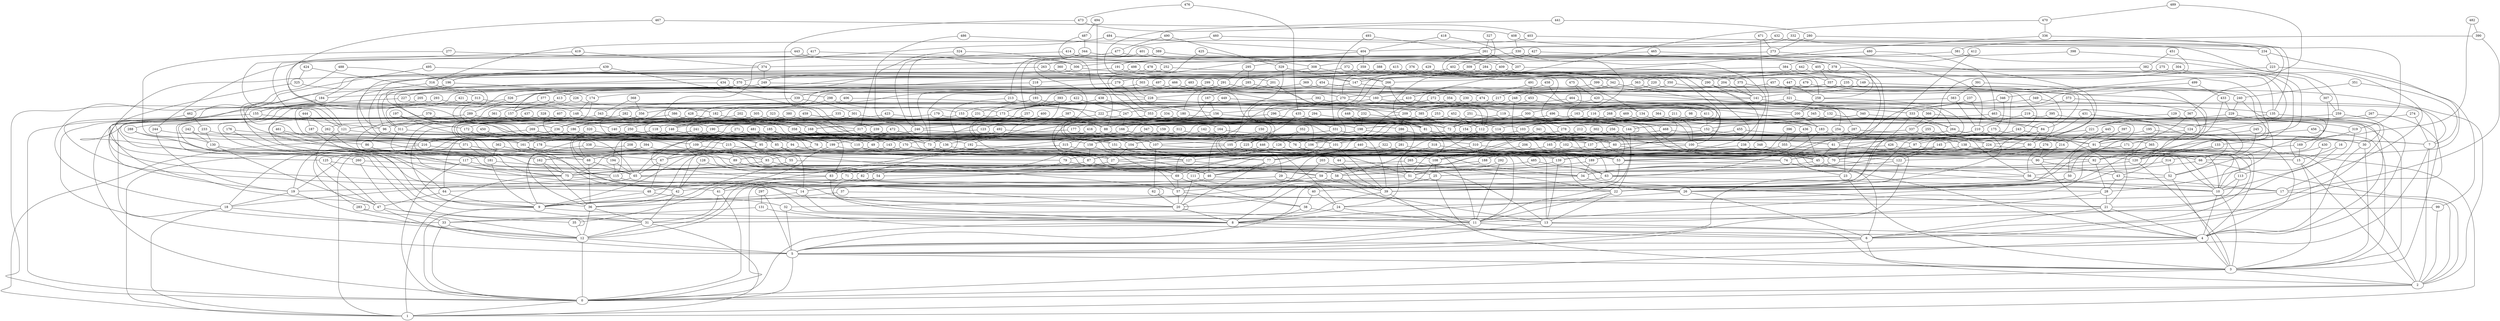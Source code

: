 graph G {
    "374" -- "96";
    "135" -- "4";
    "132" -- "28";
    "386" -- "236";
    "455" -- "127";
    "379" -- "236";
    "221" -- "51";
    "28" -- "21";
    "68" -- "36";
    "283" -- "33";
    "358" -- "199";
    "224" -- "189";
    "388" -- "342";
    "442" -- "363";
    "19" -- "18";
    "287" -- "30";
    "156" -- "103";
    "469" -- "100";
    "248" -- "137";
    "215" -- "89";
    "412" -- "384";
    "338" -- "93";
    "40" -- "38";
    "459" -- "87";
    "219" -- "210";
    "22" -- "11";
    "202" -- "162";
    "434" -- "298";
    "126" -- "90";
    "61" -- "45";
    "98" -- "88";
    "307" -- "259";
    "420" -- "222";
    "65" -- "22";
    "185" -- "158";
    "410" -- "104";
    "58" -- "20";
    "106" -- "69";
    "391" -- "383";
    "396" -- "355";
    "424" -- "95";
    "495" -- "370";
    "296" -- "144";
    "323" -- "250";
    "427" -- "258";
    "261" -- "204";
    "232" -- "154";
    "59" -- "57";
    "37" -- "21";
    "79" -- "34";
    "83" -- "11";
    "276" -- "90";
    "284" -- "153";
    "158" -- "69";
    "493" -- "331";
    "85" -- "39";
    "480" -- "295";
    "310" -- "53";
    "353" -- "168";
    "415" -- "290";
    "214" -- "90";
    "121" -- "76";
    "93" -- "75";
    "55" -- "36";
    "194" -- "115";
    "99" -- "2";
    "312" -- "75";
    "134" -- "72";
    "366" -- "84";
    "111" -- "40";
    "165" -- "70";
    "230" -- "30";
    "438" -- "173";
    "494" -- "487";
    "213" -- "180";
    "216" -- "18";
    "284" -- "149";
    "64" -- "47";
    "11" -- "3";
    "363" -- "340";
    "315" -- "13";
    "151" -- "139";
    "248" -- "209";
    "417" -- "121";
    "383" -- "210";
    "251" -- "72";
    "262" -- "73";
    "264" -- "39";
    "92" -- "25";
    "242" -- "215";
    "350" -- "243";
    "481" -- "73";
    "114" -- "63";
    "266" -- "119";
    "485" -- "63";
    "432" -- "367";
    "191" -- "79";
    "123" -- "45";
    "489" -- "470";
    "382" -- "218";
    "112" -- "76";
    "343" -- "81";
    "167" -- "156";
    "475" -- "468";
    "492" -- "80";
    "25" -- "8";
    "208" -- "139";
    "88" -- "65";
    "385" -- "76";
    "150" -- "104";
    "490" -- "477";
    "213" -- "93";
    "406" -- "222";
    "172" -- "95";
    "341" -- "60";
    "5" -- "0";
    "127" -- "59";
    "103" -- "60";
    "387" -- "192";
    "459" -- "88";
    "7" -- "2";
    "363" -- "272";
    "40" -- "24";
    "107" -- "11";
    "201" -- "81";
    "413" -- "157";
    "337" -- "56";
    "69" -- "57";
    "332" -- "261";
    "462" -- "19";
    "34" -- "26";
    "170" -- "9";
    "413" -- "361";
    "423" -- "118";
    "118" -- "68";
    "273" -- "263";
    "457" -- "428";
    "174" -- "148";
    "184" -- "181";
    "346" -- "175";
    "483" -- "310";
    "181" -- "58";
    "37" -- "36";
    "43" -- "17";
    "91" -- "50";
    "177" -- "68";
    "206" -- "4";
    "351" -- "7";
    "450" -- "65";
    "314" -- "52";
    "295" -- "285";
    "476" -- "435";
    "109" -- "67";
    "486" -- "389";
    "70" -- "56";
    "76" -- "22";
    "330" -- "60";
    "470" -- "410";
    "285" -- "180";
    "405" -- "357";
    "416" -- "60";
    "393" -- "123";
    "129" -- "4";
    "277" -- "216";
    "393" -- "231";
    "390" -- "381";
    "189" -- "34";
    "43" -- "28";
    "318" -- "46";
    "181" -- "9";
    "472" -- "82";
    "253" -- "144";
    "377" -- "262";
    "76" -- "51";
    "44" -- "34";
    "238" -- "188";
    "63" -- "41";
    "357" -- "160";
    "111" -- "20";
    "29" -- "14";
    "342" -- "270";
    "212" -- "22";
    "269" -- "137";
    "292" -- "11";
    "304" -- "120";
    "19" -- "12";
    "18" -- "1";
    "71" -- "22";
    "453" -- "411";
    "9" -- "0";
    "180" -- "127";
    "73" -- "46";
    "422" -- "247";
    "4" -- "3";
    "190" -- "100";
    "365" -- "21";
    "55" -- "25";
    "87" -- "57";
    "142" -- "102";
    "435" -- "331";
    "449" -- "385";
    "6" -- "5";
    "218" -- "193";
    "21" -- "6";
    "397" -- "91";
    "225" -- "139";
    "32" -- "5";
    "323" -- "192";
    "407" -- "5";
    "496" -- "194";
    "207" -- "149";
    "491" -- "453";
    "451" -- "382";
    "388" -- "46";
    "373" -- "367";
    "79" -- "54";
    "20" -- "8";
    "440" -- "74";
    "154" -- "107";
    "17" -- "9";
    "251" -- "60";
    "437" -- "75";
    "228" -- "209";
    "201" -- "167";
    "333" -- "264";
    "116" -- "96";
    "370" -- "228";
    "355" -- "188";
    "262" -- "14";
    "441" -- "280";
    "319" -- "169";
    "327" -- "309";
    "466" -- "112";
    "402" -- "375";
    "319" -- "10";
    "143" -- "21";
    "205" -- "173";
    "452" -- "106";
    "311" -- "162";
    "48" -- "9";
    "46" -- "42";
    "78" -- "74";
    "271" -- "20";
    "355" -- "10";
    "444" -- "187";
    "434" -- "311";
    "141" -- "136";
    "378" -- "135";
    "389" -- "107";
    "59" -- "39";
    "164" -- "45";
    "265" -- "75";
    "311" -- "151";
    "437" -- "358";
    "332" -- "319";
    "31" -- "12";
    "384" -- "357";
    "200" -- "110";
    "190" -- "19";
    "390" -- "17";
    "287" -- "57";
    "53" -- "52";
    "202" -- "72";
    "489" -- "346";
    "493" -- "261";
    "187" -- "110";
    "331" -- "158";
    "297" -- "131";
    "244" -- "170";
    "83" -- "48";
    "347" -- "49";
    "179" -- "58";
    "430" -- "113";
    "234" -- "223";
    "195" -- "165";
    "299" -- "270";
    "330" -- "306";
    "89" -- "54";
    "430" -- "314";
    "325" -- "48";
    "110" -- "108";
    "232" -- "198";
    "87" -- "65";
    "186" -- "161";
    "481" -- "85";
    "226" -- "222";
    "247" -- "166";
    "397" -- "145";
    "428" -- "358";
    "163" -- "121";
    "154" -- "61";
    "268" -- "139";
    "31" -- "1";
    "155" -- "96";
    "136" -- "120";
    "438" -- "353";
    "283" -- "283";
    "241" -- "216";
    "49" -- "1";
    "482" -- "90";
    "81" -- "45";
    "110" -- "87";
    "151" -- "127";
    "131" -- "4";
    "174" -- "20";
    "130" -- "47";
    "418" -- "404";
    "260" -- "65";
    "9" -- "8";
    "372" -- "134";
    "246" -- "95";
    "415" -- "227";
    "171" -- "122";
    "308" -- "266";
    "324" -- "73";
    "229" -- "52";
    "78" -- "67";
    "408" -- "259";
    "167" -- "107";
    "498" -- "70";
    "286" -- "281";
    "301" -- "172";
    "469" -- "317";
    "100" -- "65";
    "155" -- "36";
    "271" -- "170";
    "426" -- "2";
    "497" -- "288";
    "146" -- "143";
    "334" -- "112";
    "370" -- "55";
    "50" -- "26";
    "33" -- "0";
    "104" -- "44";
    "349" -- "2";
    "134" -- "100";
    "333" -- "22";
    "133" -- "43";
    "456" -- "171";
    "487" -- "88";
    "348" -- "188";
    "253" -- "190";
    "272" -- "132";
    "288" -- "130";
    "126" -- "71";
    "389" -- "378";
    "45" -- "6";
    "128" -- "42";
    "267" -- "152";
    "295" -- "291";
    "467" -- "186";
    "394" -- "46";
    "344" -- "207";
    "122" -- "22";
    "224" -- "6";
    "146" -- "1";
    "173" -- "164";
    "57" -- "38";
    "356" -- "85";
    "286" -- "137";
    "216" -- "93";
    "99" -- "31";
    "164" -- "158";
    "354" -- "132";
    "442" -- "61";
    "2" -- "0";
    "182" -- "140";
    "398" -- "308";
    "144" -- "11";
    "15" -- "3";
    "192" -- "41";
    "313" -- "232";
    "124" -- "120";
    "347" -- "310";
    "480" -- "463";
    "13" -- "5";
    "166" -- "109";
    "399" -- "240";
    "23" -- "5";
    "300" -- "154";
    "432" -- "404";
    "199" -- "11";
    "188" -- "83";
    "36" -- "31";
    "152" -- "7";
    "205" -- "0";
    "108" -- "25";
    "361" -- "311";
    "94" -- "53";
    "90" -- "4";
    "317" -- "178";
    "387" -- "88";
    "422" -- "77";
    "139" -- "59";
    "478" -- "155";
    "339" -- "301";
    "153" -- "144";
    "404" -- "228";
    "244" -- "19";
    "254" -- "225";
    "140" -- "73";
    "139" -- "13";
    "53" -- "39";
    "177" -- "101";
    "488" -- "462";
    "465" -- "210";
    "28" -- "13";
    "439" -- "196";
    "3" -- "2";
    "236" -- "216";
    "483" -- "413";
    "285" -- "160";
    "243" -- "43";
    "220" -- "217";
    "163" -- "22";
    "395" -- "319";
    "46" -- "26";
    "429" -- "342";
    "473" -- "239";
    "312" -- "91";
    "208" -- "1";
    "200" -- "183";
    "233" -- "105";
    "421" -- "182";
    "176" -- "9";
    "461" -- "371";
    "236" -- "49";
    "144" -- "144";
    "175" -- "7";
    "401" -- "257";
    "314" -- "25";
    "349" -- "268";
    "256" -- "106";
    "352" -- "225";
    "365" -- "92";
    "366" -- "337";
    "254" -- "4";
    "122" -- "34";
    "173" -- "75";
    "329" -- "147";
    "57" -- "20";
    "402" -- "157";
    "193" -- "134";
    "464" -- "287";
    "115" -- "18";
    "266" -- "160";
    "105" -- "45";
    "207" -- "198";
    "42" -- "31";
    "461" -- "75";
    "47" -- "35";
    "441" -- "291";
    "428" -- "236";
    "446" -- "53";
    "125" -- "47";
    "440" -- "127";
    "183" -- "63";
    "161" -- "42";
    "100" -- "15";
    "113" -- "21";
    "322" -- "68";
    "290" -- "238";
    "364" -- "183";
    "229" -- "221";
    "396" -- "139";
    "171" -- "74";
    "306" -- "184";
    "227" -- "148";
    "148" -- "96";
    "328" -- "31";
    "375" -- "22";
    "162" -- "75";
    "77" -- "46";
    "225" -- "79";
    "107" -- "62";
    "394" -- "162";
    "453" -- "385";
    "226" -- "157";
    "326" -- "289";
    "84" -- "80";
    "15" -- "2";
    "71" -- "35";
    "183" -- "138";
    "301" -- "81";
    "321" -- "247";
    "80" -- "70";
    "129" -- "114";
    "204" -- "73";
    "374" -- "249";
    "93" -- "25";
    "191" -- "147";
    "103" -- "49";
    "278" -- "53";
    "67" -- "48";
    "20" -- "20";
    "52" -- "3";
    "101" -- "77";
    "185" -- "78";
    "368" -- "356";
    "336" -- "81";
    "73" -- "27";
    "194" -- "65";
    "395" -- "112";
    "24" -- "8";
    "184" -- "86";
    "75" -- "28";
    "172" -- "161";
    "198" -- "4";
    "279" -- "227";
    "411" -- "103";
    "468" -- "111";
    "95" -- "67";
    "193" -- "157";
    "482" -- "390";
    "4" -- "0";
    "369" -- "264";
    "147" -- "73";
    "49" -- "15";
    "10" -- "4";
    "6" -- "2";
    "11" -- "5";
    "23" -- "3";
    "309" -- "258";
    "48" -- "32";
    "120" -- "63";
    "309" -- "279";
    "26" -- "6";
    "239" -- "61";
    "261" -- "207";
    "259" -- "103";
    "274" -- "221";
    "35" -- "35";
    "137" -- "17";
    "206" -- "108";
    "245" -- "52";
    "130" -- "20";
    "196" -- "174";
    "141" -- "135";
    "51" -- "10";
    "114" -- "101";
    "246" -- "104";
    "123" -- "109";
    "38" -- "13";
    "282" -- "260";
    "58" -- "11";
    "302" -- "101";
    "475" -- "420";
    "159" -- "82";
    "214" -- "56";
    "220" -- "22";
    "16" -- "15";
    "447" -- "321";
    "77" -- "20";
    "360" -- "266";
    "27" -- "0";
    "345" -- "84";
    "328" -- "317";
    "117" -- "59";
    "336" -- "234";
    "133" -- "120";
    "292" -- "51";
    "400" -- "123";
    "485" -- "65";
    "86" -- "68";
    "340" -- "112";
    "386" -- "185";
    "145" -- "53";
    "84" -- "45";
    "282" -- "72";
    "187" -- "64";
    "119" -- "72";
    "32" -- "8";
    "247" -- "190";
    "258" -- "53";
    "252" -- "144";
    "259" -- "6";
    "280" -- "273";
    "358" -- "104";
    "118" -- "106";
    "230" -- "222";
    "296" -- "236";
    "108" -- "8";
    "44" -- "39";
    "383" -- "116";
    "320" -- "8";
    "275" -- "266";
    "380" -- "250";
    "18" -- "12";
    "60" -- "45";
    "407" -- "164";
    "298" -- "199";
    "479" -- "228";
    "176" -- "49";
    "8" -- "0";
    "105" -- "89";
    "5" -- "3";
    "263" -- "41";
    "450" -- "109";
    "344" -- "246";
    "452" -- "112";
    "325" -- "313";
    "239" -- "36";
    "7" -- "5";
    "72" -- "60";
    "406" -- "356";
    "60" -- "59";
    "203" -- "51";
    "42" -- "36";
    "210" -- "189";
    "258" -- "200";
    "112" -- "24";
    "474" -- "333";
    "492" -- "283";
    "14" -- "11";
    "145" -- "122";
    "104" -- "27";
    "245" -- "171";
    "445" -- "97";
    "72" -- "69";
    "169" -- "74";
    "377" -- "182";
    "435" -- "24";
    "178" -- "125";
    "211" -- "66";
    "10" -- "3";
    "280" -- "135";
    "116" -- "66";
    "436" -- "355";
    "13" -- "4";
    "90" -- "43";
    "249" -- "68";
    "425" -- "308";
    "85" -- "14";
    "135" -- "124";
    "256" -- "97";
    "354" -- "78";
    "217" -- "105";
    "307" -- "92";
    "398" -- "17";
    "159" -- "138";
    "140" -- "94";
    "362" -- "89";
    "436" -- "45";
    "237" -- "163";
    "318" -- "53";
    "221" -- "214";
    "160" -- "156";
    "257" -- "246";
    "75" -- "1";
    "222" -- "146";
    "26" -- "8";
    "476" -- "473";
    "414" -- "246";
    "241" -- "60";
    "380" -- "34";
    "417" -- "284";
    "240" -- "30";
    "364" -- "177";
    "231" -- "33";
    "471" -- "273";
    "124" -- "61";
    "25" -- "3";
    "467" -- "408";
    "74" -- "23";
    "209" -- "183";
    "421" -- "14";
    "345" -- "315";
    "371" -- "89";
    "267" -- "3";
    "359" -- "249";
    "82" -- "12";
    "203" -- "32";
    "186" -- "110";
    "223" -- "204";
    "293" -- "155";
    "320" -- "170";
    "61" -- "5";
    "149" -- "141";
    "82" -- "26";
    "178" -- "58";
    "270" -- "264";
    "409" -- "26";
    "56" -- "40";
    "33" -- "12";
    "235" -- "217";
    "70" -- "51";
    "340" -- "91";
    "414" -- "409";
    "418" -- "300";
    "92" -- "28";
    "353" -- "81";
    "102" -- "27";
    "470" -- "336";
    "156" -- "27";
    "120" -- "3";
    "148" -- "39";
    "289" -- "0";
    "375" -- "141";
    "463" -- "3";
    "331" -- "60";
    "62" -- "20";
    "30" -- "3";
    "274" -- "7";
    "303" -- "106";
    "448" -- "198";
    "196" -- "85";
    "101" -- "39";
    "197" -- "71";
    "379" -- "75";
    "381" -- "374";
    "169" -- "15";
    "41" -- "0";
    "257" -- "151";
    "425" -- "353";
    "454" -- "26";
    "211" -- "186";
    "269" -- "9";
    "313" -- "181";
    "316" -- "226";
    "458" -- "144";
    "41" -- "31";
    "38" -- "5";
    "412" -- "23";
    "189" -- "58";
    "488" -- "196";
    "324" -- "306";
    "490" -- "329";
    "56" -- "10";
    "45" -- "34";
    "357" -- "97";
    "209" -- "140";
    "54" -- "12";
    "498" -- "316";
    "67" -- "65";
    "268" -- "168";
    "308" -- "96";
    "300" -- "278";
    "426" -- "188";
    "235" -- "84";
    "275" -- "133";
    "273" -- "224";
    "443" -- "121";
    "392" -- "18";
    "484" -- "190";
    "150" -- "76";
    "306" -- "220";
    "466" -- "339";
    "335" -- "286";
    "322" -- "15";
    "468" -- "224";
    "80" -- "10";
    "291" -- "112";
    "327" -- "261";
    "411" -- "152";
    "234" -- "66";
    "465" -- "191";
    "477" -- "244";
    "47" -- "5";
    "119" -- "70";
    "405" -- "23";
    "39" -- "33";
    "472" -- "107";
    "373" -- "333";
    "424" -- "325";
    "291" -- "182";
    "222" -- "152";
    "143" -- "117";
    "14" -- "9";
    "121" -- "47";
    "195" -- "30";
    "68" -- "65";
    "360" -- "67";
    "223" -- "99";
    "175" -- "101";
    "238" -- "10";
    "382" -- "91";
    "128" -- "83";
    "288" -- "115";
    "368" -- "343";
    "149" -- "120";
    "449" -- "353";
    "17" -- "2";
    "391" -- "80";
    "0" -- "1";
    "158" -- "87";
    "204" -- "141";
    "462" -- "233";
    "219" -- "91";
    "113" -- "10";
    "153" -- "146";
    "385" -- "72";
    "182" -- "168";
    "495" -- "117";
    "188" -- "75";
    "443" -- "306";
    "494" -- "225";
    "91" -- "10";
    "179" -- "146";
    "21" -- "4";
    "372" -- "370";
    "97" -- "77";
    "281" -- "54";
    "304" -- "290";
    "39" -- "6";
    "54" -- "8";
    "136" -- "9";
    "420" -- "366";
    "384" -- "198";
    "36" -- "12";
    "168" -- "136";
    "316" -- "178";
    "451" -- "337";
    "162" -- "36";
    "115" -- "26";
    "410" -- "200";
    "243" -- "60";
    "439" -- "27";
    "131" -- "33";
    "252" -- "196";
    "125" -- "115";
    "457" -- "240";
    "321" -- "6";
    "471" -- "348";
    "477" -- "405";
    "342" -- "254";
    "456" -- "3";
    "89" -- "69";
    "96" -- "57";
    "30" -- "4";
    "362" -- "181";
    "29" -- "13";
    "66" -- "56";
    "264" -- "214";
    "281" -- "66";
    "137" -- "77";
    "293" -- "105";
    "34" -- "14";
    "109" -- "55";
    "180" -- "114";
    "458" -- "410";
    "88" -- "60";
    "463" -- "198";
    "359" -- "139";
    "334" -- "199";
    "157" -- "31";
    "474" -- "296";
    "423" -- "159";
    "233" -- "130";
    "294" -- "166";
    "496" -- "436";
    "433" -- "229";
    "499" -- "433";
    "455" -- "365";
    "147" -- "141";
    "231" -- "183";
    "35" -- "12";
    "63" -- "10";
    "168" -- "83";
    "297" -- "5";
    "215" -- "77";
    "86" -- "65";
    "348" -- "66";
    "381" -- "307";
    "356" -- "269";
    "138" -- "70";
    "378" -- "147";
    "142" -- "83";
    "170" -- "66";
    "335" -- "161";
    "431" -- "124";
    "478" -- "350";
    "152" -- "73";
    "369" -- "326";
    "371" -- "181";
    "22" -- "13";
    "403" -- "213";
    "404" -- "359";
    "302" -- "122";
    "433" -- "11";
    "50" -- "24";
    "351" -- "240";
    "446" -- "87";
    "367" -- "50";
    "408" -- "330";
    "400" -- "73";
    "401" -- "378";
    "326" -- "311";
    "350" -- "248";
    "339" -- "194";
    "138" -- "113";
    "81" -- "51";
    "310" -- "265";
    "403" -- "234";
    "62" -- "62";
    "16" -- "8";
    "317" -- "101";
    "94" -- "19";
    "132" -- "72";
    "298" -- "153";
    "255" -- "60";
    "165" -- "87";
    "250" -- "64";
    "329" -- "29";
    "460" -- "234";
    "12" -- "0";
    "299" -- "186";
    "392" -- "333";
    "74" -- "58";
    "338" -- "9";
    "278" -- "170";
    "376" -- "375";
    "346" -- "200";
    "106" -- "63";
    "192" -- "45";
    "341" -- "108";
    "419" -- "121";
    "64" -- "9";
    "427" -- "402";
    "290" -- "141";
    "8" -- "6";
    "212" -- "105";
    "352" -- "126";
    "499" -- "74";
    "218" -- "184";
    "276" -- "34";
    "429" -- "270";
    "197" -- "172";
    "448" -- "189";
    "337" -- "137";
    "66" -- "2";
    "227" -- "125";
    "272" -- "250";
    "315" -- "162";
    "263" -- "201";
    "419" -- "374";
    "98" -- "15";
    "454" -- "326";
    "270" -- "173";
    "445" -- "26";
    "161" -- "111";
    "265" -- "22";
    "303" -- "174";
    "217" -- "209";
    "479" -- "7";
    "497" -- "474";
    "24" -- "11";
    "294" -- "72";
    "3" -- "0";
    "484" -- "404";
    "376" -- "94";
    "343" -- "0";
    "160" -- "100";
    "2" -- "1";
    "199" -- "41";
    "51" -- "19";
    "240" -- "229";
    "242" -- "130";
    "289" -- "168";
    "447" -- "258";
    "12" -- "5";
    "279" -- "156";
    "399" -- "161";
    "409" -- "147";
    "255" -- "224";
    "305" -- "250";
    "69" -- "38";
    "117" -- "0";
    "237" -- "45";
    "487" -- "344";
    "431" -- "70";
    "228" -- "173";
    "277" -- "252";
    "416" -- "115";
    "97" -- "1";
    "166" -- "92";
    "52" -- "39";
    "65" -- "64";
    "127" -- "115";
    "486" -- "317";
    "367" -- "91";
    "210" -- "91";
    "102" -- "10";
    "198" -- "42";
    "444" -- "262";
    "464" -- "385";
    "27" -- "13";
    "95" -- "44";
    "249" -- "230";
    "260" -- "12";
    "473" -- "403";
    "250" -- "151";
    "491" -- "76";
    "305" -- "136";
    "460" -- "316";
    "361" -- "140";
    "96" -- "86";
    "157" -- "46";
}
